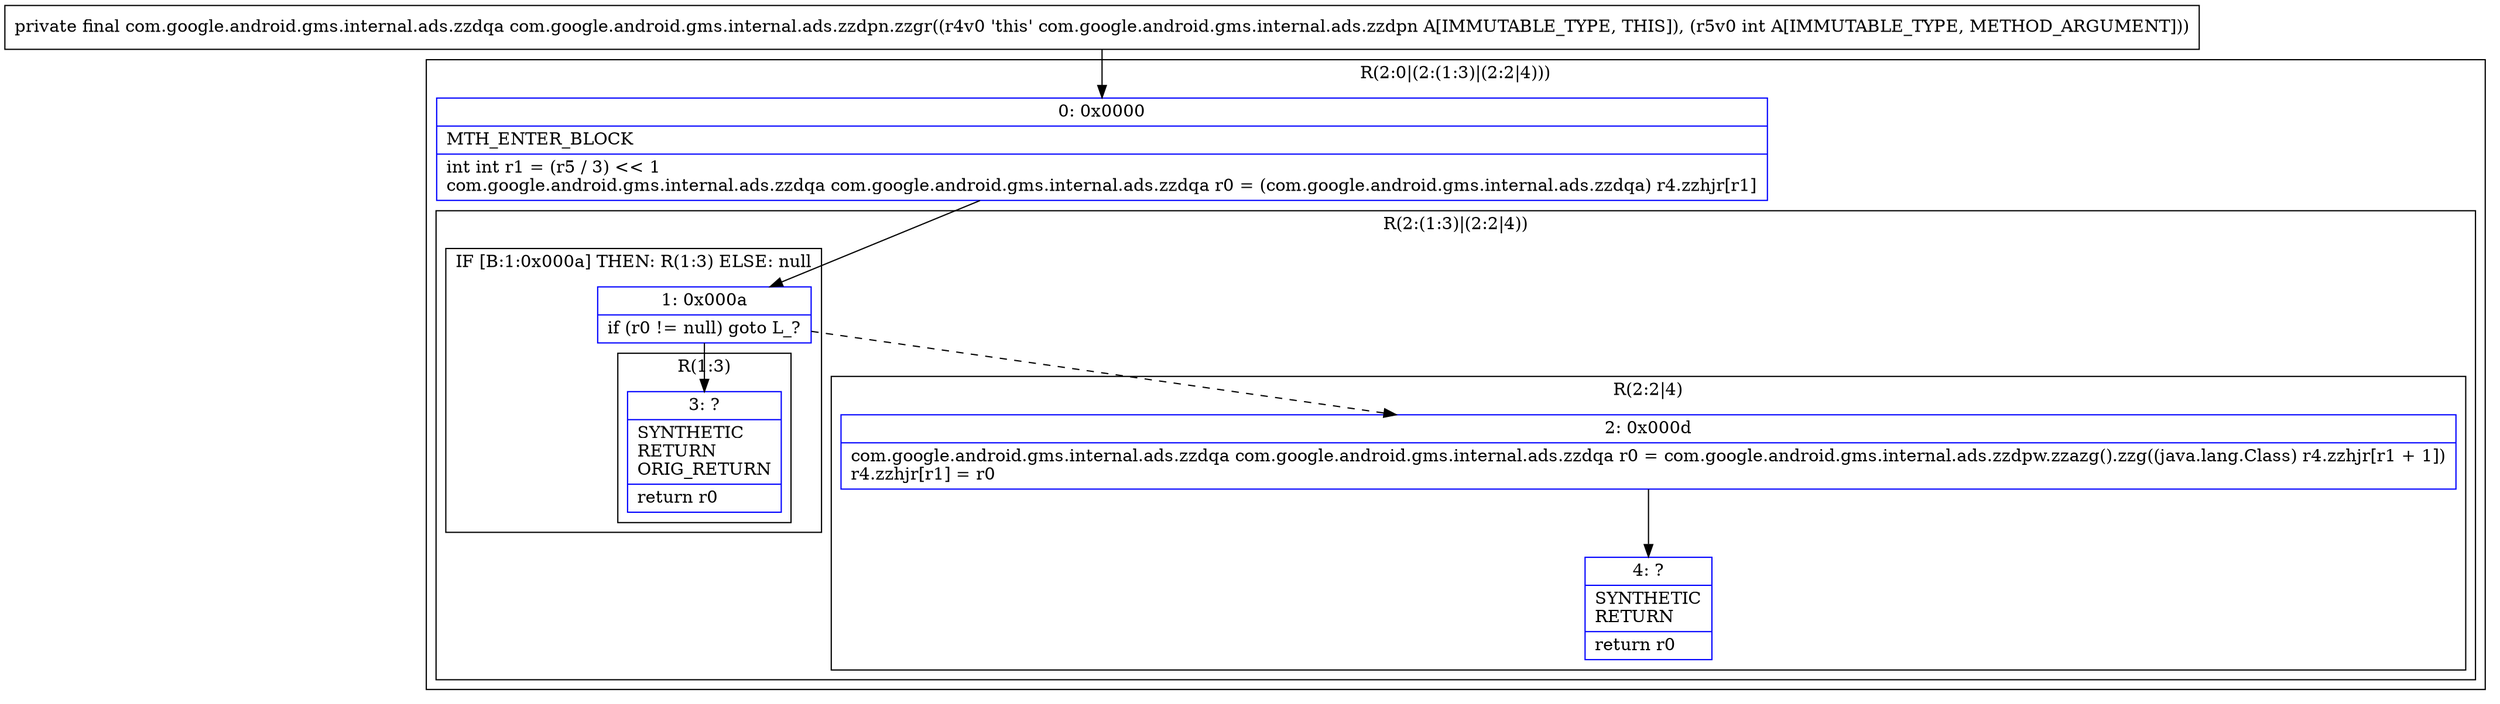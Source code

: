 digraph "CFG forcom.google.android.gms.internal.ads.zzdpn.zzgr(I)Lcom\/google\/android\/gms\/internal\/ads\/zzdqa;" {
subgraph cluster_Region_1999516010 {
label = "R(2:0|(2:(1:3)|(2:2|4)))";
node [shape=record,color=blue];
Node_0 [shape=record,label="{0\:\ 0x0000|MTH_ENTER_BLOCK\l|int int r1 = (r5 \/ 3) \<\< 1\lcom.google.android.gms.internal.ads.zzdqa com.google.android.gms.internal.ads.zzdqa r0 = (com.google.android.gms.internal.ads.zzdqa) r4.zzhjr[r1]\l}"];
subgraph cluster_Region_1642358001 {
label = "R(2:(1:3)|(2:2|4))";
node [shape=record,color=blue];
subgraph cluster_IfRegion_481072208 {
label = "IF [B:1:0x000a] THEN: R(1:3) ELSE: null";
node [shape=record,color=blue];
Node_1 [shape=record,label="{1\:\ 0x000a|if (r0 != null) goto L_?\l}"];
subgraph cluster_Region_1478819840 {
label = "R(1:3)";
node [shape=record,color=blue];
Node_3 [shape=record,label="{3\:\ ?|SYNTHETIC\lRETURN\lORIG_RETURN\l|return r0\l}"];
}
}
subgraph cluster_Region_1885995428 {
label = "R(2:2|4)";
node [shape=record,color=blue];
Node_2 [shape=record,label="{2\:\ 0x000d|com.google.android.gms.internal.ads.zzdqa com.google.android.gms.internal.ads.zzdqa r0 = com.google.android.gms.internal.ads.zzdpw.zzazg().zzg((java.lang.Class) r4.zzhjr[r1 + 1])\lr4.zzhjr[r1] = r0\l}"];
Node_4 [shape=record,label="{4\:\ ?|SYNTHETIC\lRETURN\l|return r0\l}"];
}
}
}
MethodNode[shape=record,label="{private final com.google.android.gms.internal.ads.zzdqa com.google.android.gms.internal.ads.zzdpn.zzgr((r4v0 'this' com.google.android.gms.internal.ads.zzdpn A[IMMUTABLE_TYPE, THIS]), (r5v0 int A[IMMUTABLE_TYPE, METHOD_ARGUMENT])) }"];
MethodNode -> Node_0;
Node_0 -> Node_1;
Node_1 -> Node_2[style=dashed];
Node_1 -> Node_3;
Node_2 -> Node_4;
}

